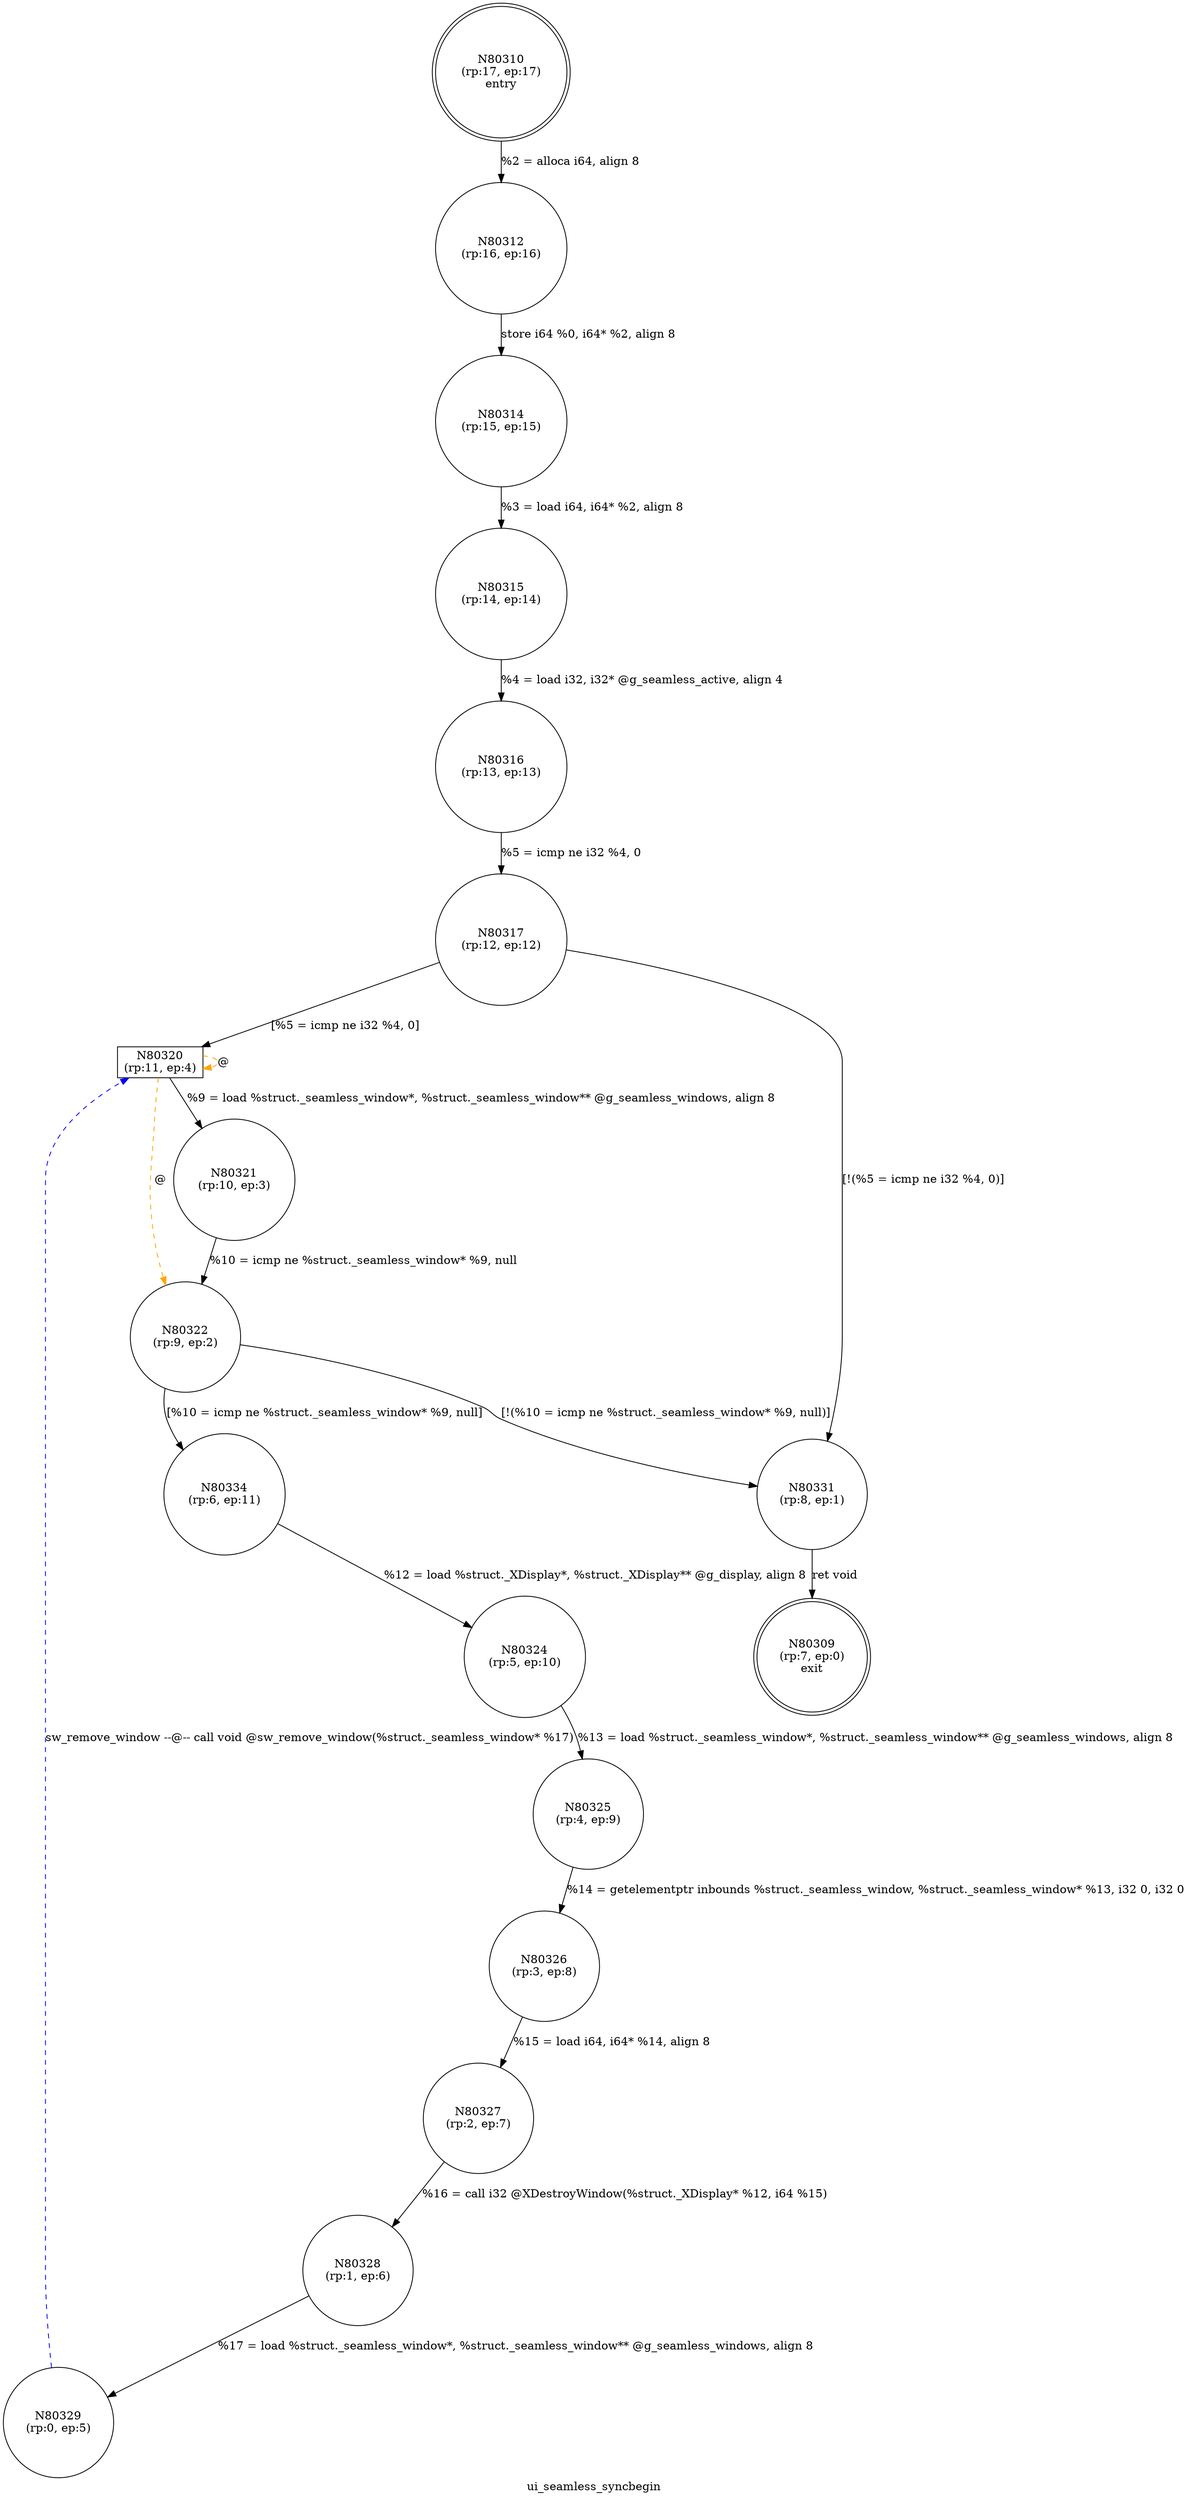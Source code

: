 digraph ui_seamless_syncbegin {
label="ui_seamless_syncbegin"
80309 [label="N80309\n(rp:7, ep:0)\nexit", shape="doublecircle"]
80310 [label="N80310\n(rp:17, ep:17)\nentry", shape="doublecircle"]
80310 -> 80312 [label="%2 = alloca i64, align 8"]
80312 [label="N80312\n(rp:16, ep:16)", shape="circle"]
80312 -> 80314 [label="store i64 %0, i64* %2, align 8"]
80314 [label="N80314\n(rp:15, ep:15)", shape="circle"]
80314 -> 80315 [label="%3 = load i64, i64* %2, align 8"]
80315 [label="N80315\n(rp:14, ep:14)", shape="circle"]
80315 -> 80316 [label="%4 = load i32, i32* @g_seamless_active, align 4"]
80316 [label="N80316\n(rp:13, ep:13)", shape="circle"]
80316 -> 80317 [label="%5 = icmp ne i32 %4, 0"]
80317 [label="N80317\n(rp:12, ep:12)", shape="circle"]
80317 -> 80320 [label="[%5 = icmp ne i32 %4, 0]"]
80317 -> 80331 [label="[!(%5 = icmp ne i32 %4, 0)]"]
80320 [label="N80320\n(rp:11, ep:4)", shape="box"]
80320 -> 80321 [label="%9 = load %struct._seamless_window*, %struct._seamless_window** @g_seamless_windows, align 8"]
80320 -> 80320 [label="@", style="dashed", color="orange"]
80320 -> 80322 [label="@", style="dashed", color="orange"]
80321 [label="N80321\n(rp:10, ep:3)", shape="circle"]
80321 -> 80322 [label="%10 = icmp ne %struct._seamless_window* %9, null"]
80322 [label="N80322\n(rp:9, ep:2)", shape="circle"]
80322 -> 80334 [label="[%10 = icmp ne %struct._seamless_window* %9, null]"]
80322 -> 80331 [label="[!(%10 = icmp ne %struct._seamless_window* %9, null)]"]
80324 [label="N80324\n(rp:5, ep:10)", shape="circle"]
80324 -> 80325 [label="%13 = load %struct._seamless_window*, %struct._seamless_window** @g_seamless_windows, align 8"]
80325 [label="N80325\n(rp:4, ep:9)", shape="circle"]
80325 -> 80326 [label="%14 = getelementptr inbounds %struct._seamless_window, %struct._seamless_window* %13, i32 0, i32 0"]
80326 [label="N80326\n(rp:3, ep:8)", shape="circle"]
80326 -> 80327 [label="%15 = load i64, i64* %14, align 8"]
80327 [label="N80327\n(rp:2, ep:7)", shape="circle"]
80327 -> 80328 [label="%16 = call i32 @XDestroyWindow(%struct._XDisplay* %12, i64 %15)"]
80328 [label="N80328\n(rp:1, ep:6)", shape="circle"]
80328 -> 80329 [label="%17 = load %struct._seamless_window*, %struct._seamless_window** @g_seamless_windows, align 8"]
80329 [label="N80329\n(rp:0, ep:5)", shape="circle"]
80329 -> 80320 [label="sw_remove_window --@-- call void @sw_remove_window(%struct._seamless_window* %17)", style="dashed", color="blue"]
80331 [label="N80331\n(rp:8, ep:1)", shape="circle"]
80331 -> 80309 [label="ret void"]
80334 [label="N80334\n(rp:6, ep:11)", shape="circle"]
80334 -> 80324 [label="%12 = load %struct._XDisplay*, %struct._XDisplay** @g_display, align 8"]
}
